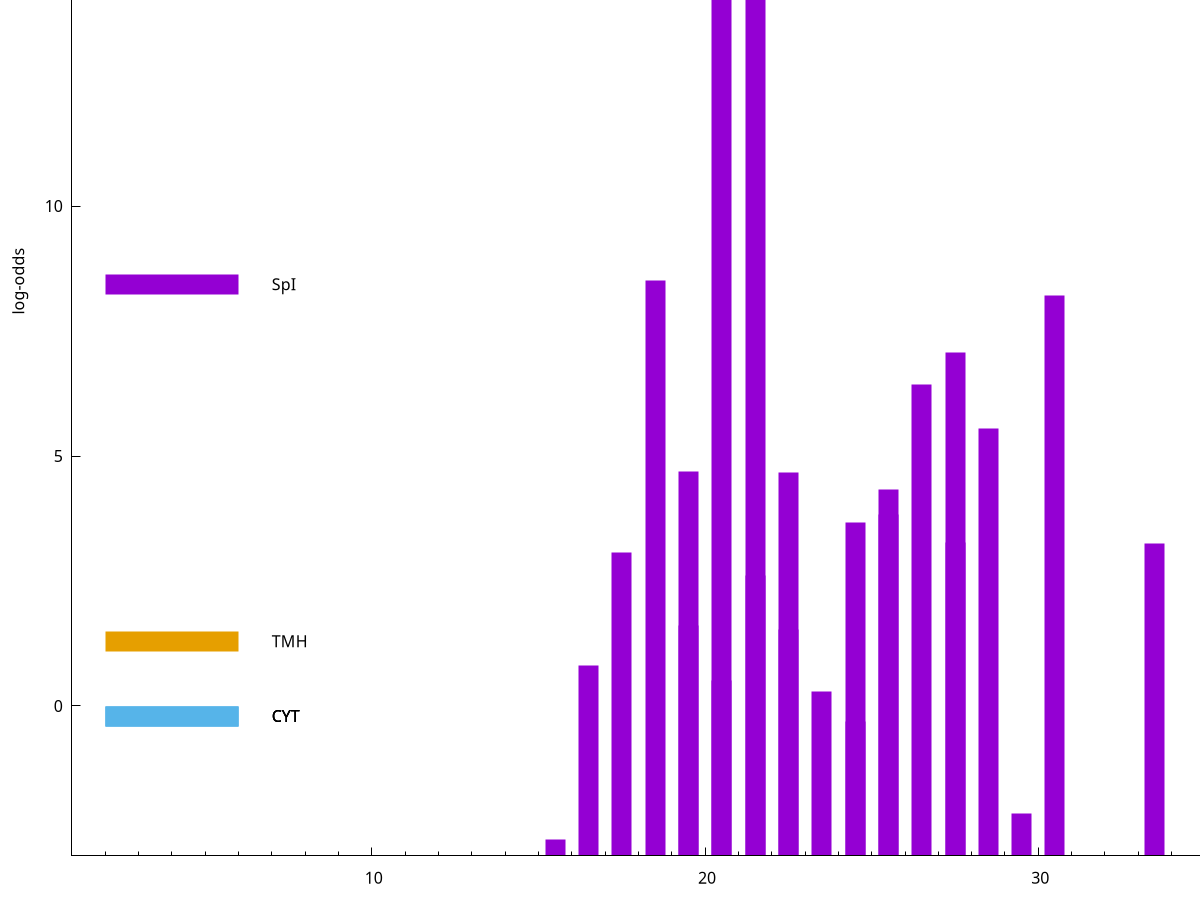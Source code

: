 set title "LipoP predictions for SRR4017833.gff"
set size 2., 1.4
set xrange [1:70] 
set mxtics 10
set yrange [-3:20]
set y2range [0:23]
set ylabel "log-odds"
set term postscript eps color solid "Helvetica" 30
set output "SRR4017833.gff169.eps"
set arrow from 2,17.7528 to 6,17.7528 nohead lt 1 lw 20
set label "SpI" at 7,17.7528
set arrow from 2,8.43738 to 6,8.43738 nohead lt 1 lw 20
set label "SpI" at 7,8.43738
set arrow from 2,1.29573 to 6,1.29573 nohead lt 4 lw 20
set label "TMH" at 7,1.29573
set arrow from 2,-0.200913 to 6,-0.200913 nohead lt 3 lw 20
set label "CYT" at 7,-0.200913
set arrow from 2,-0.200913 to 6,-0.200913 nohead lt 3 lw 20
set label "CYT" at 7,-0.200913
set arrow from 2,-0.200913 to 6,-0.200913 nohead lt 3 lw 20
set label "CYT" at 7,-0.200913
set arrow from 2,17.7528 to 6,17.7528 nohead lt 1 lw 20
set label "SpI" at 7,17.7528
# NOTE: The scores below are the log-odds scores with the threshold
# NOTE: subtracted (a hack to make gnuplot make the histogram all
# NOTE: look nice).
plot "-" axes x1y2 title "" with impulses lt 1 lw 20
21.500000 20.153900
20.500000 19.181100
18.500000 11.505570
30.500000 11.221050
27.500000 10.081530
26.500000 9.437990
28.500000 8.559290
19.500000 7.695520
22.500000 7.674900
25.500000 7.340090
25.500000 6.835620
24.500000 6.667760
27.500000 6.269510
33.500000 6.257540
17.500000 6.067390
21.500000 5.612870
19.500000 4.610870
22.500000 4.523790
16.500000 3.802146
20.500000 3.516633
23.500000 3.290643
24.500000 2.696586
29.500000 0.855910
15.500000 0.328130
e
exit
